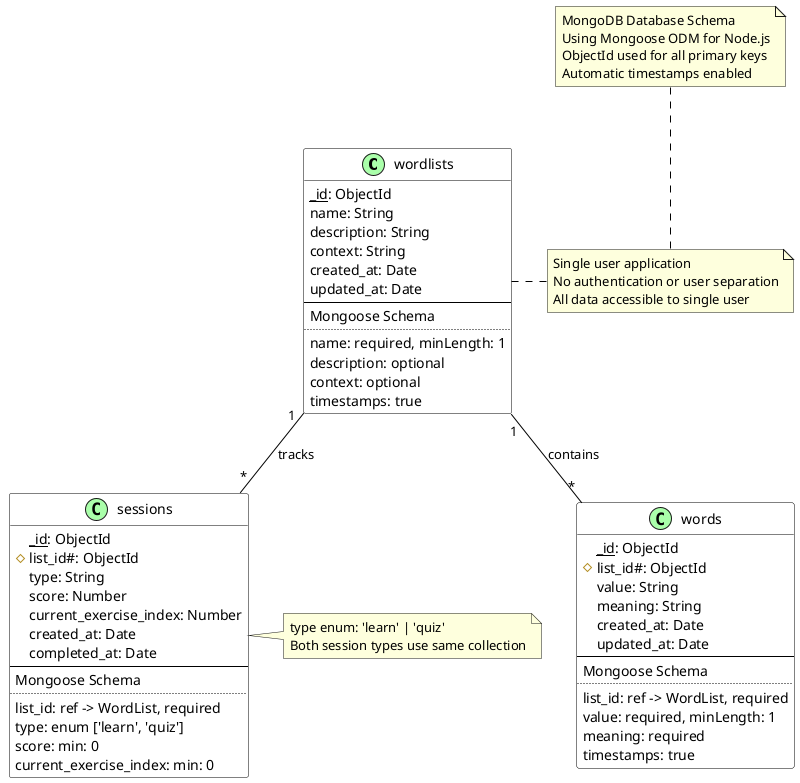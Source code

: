 @startuml

!define collection(x) class x << (C,#AAFFAA) >>
!define primary_key(x) <u>x</u>
!define index(x) #x#

' Styling
skinparam class {
    BackgroundColor White
    BorderColor Black
    ArrowColor Black
}

collection(wordlists) {
    primary_key(_id): ObjectId
    name: String
    description: String
    context: String
    created_at: Date
    updated_at: Date
    --
    Mongoose Schema
    ..
    name: required, minLength: 1
    description: optional
    context: optional
    timestamps: true
}

collection(words) {
    primary_key(_id): ObjectId
    index(list_id): ObjectId
    value: String
    meaning: String
    created_at: Date
    updated_at: Date
    --
    Mongoose Schema
    ..
    list_id: ref -> WordList, required
    value: required, minLength: 1
    meaning: required
    timestamps: true
}

collection(sessions) {
    primary_key(_id): ObjectId
    index(list_id): ObjectId
    type: String
    score: Number
    current_exercise_index: Number
    created_at: Date
    completed_at: Date
    --
    Mongoose Schema
    ..
    list_id: ref -> WordList, required
    type: enum ['learn', 'quiz']
    score: min: 0
    current_exercise_index: min: 0
}

' Relationships
wordlists "1" -- "*" words : contains
wordlists "1" -- "*" sessions : tracks

note right of sessions
  type enum: 'learn' | 'quiz'
  Both session types use same collection
end note

note right of wordlists
  Single user application
  No authentication or user separation
  All data accessible to single user
end note

note top
  MongoDB Database Schema
  Using Mongoose ODM for Node.js
  ObjectId used for all primary keys
  Automatic timestamps enabled
end note

@enduml